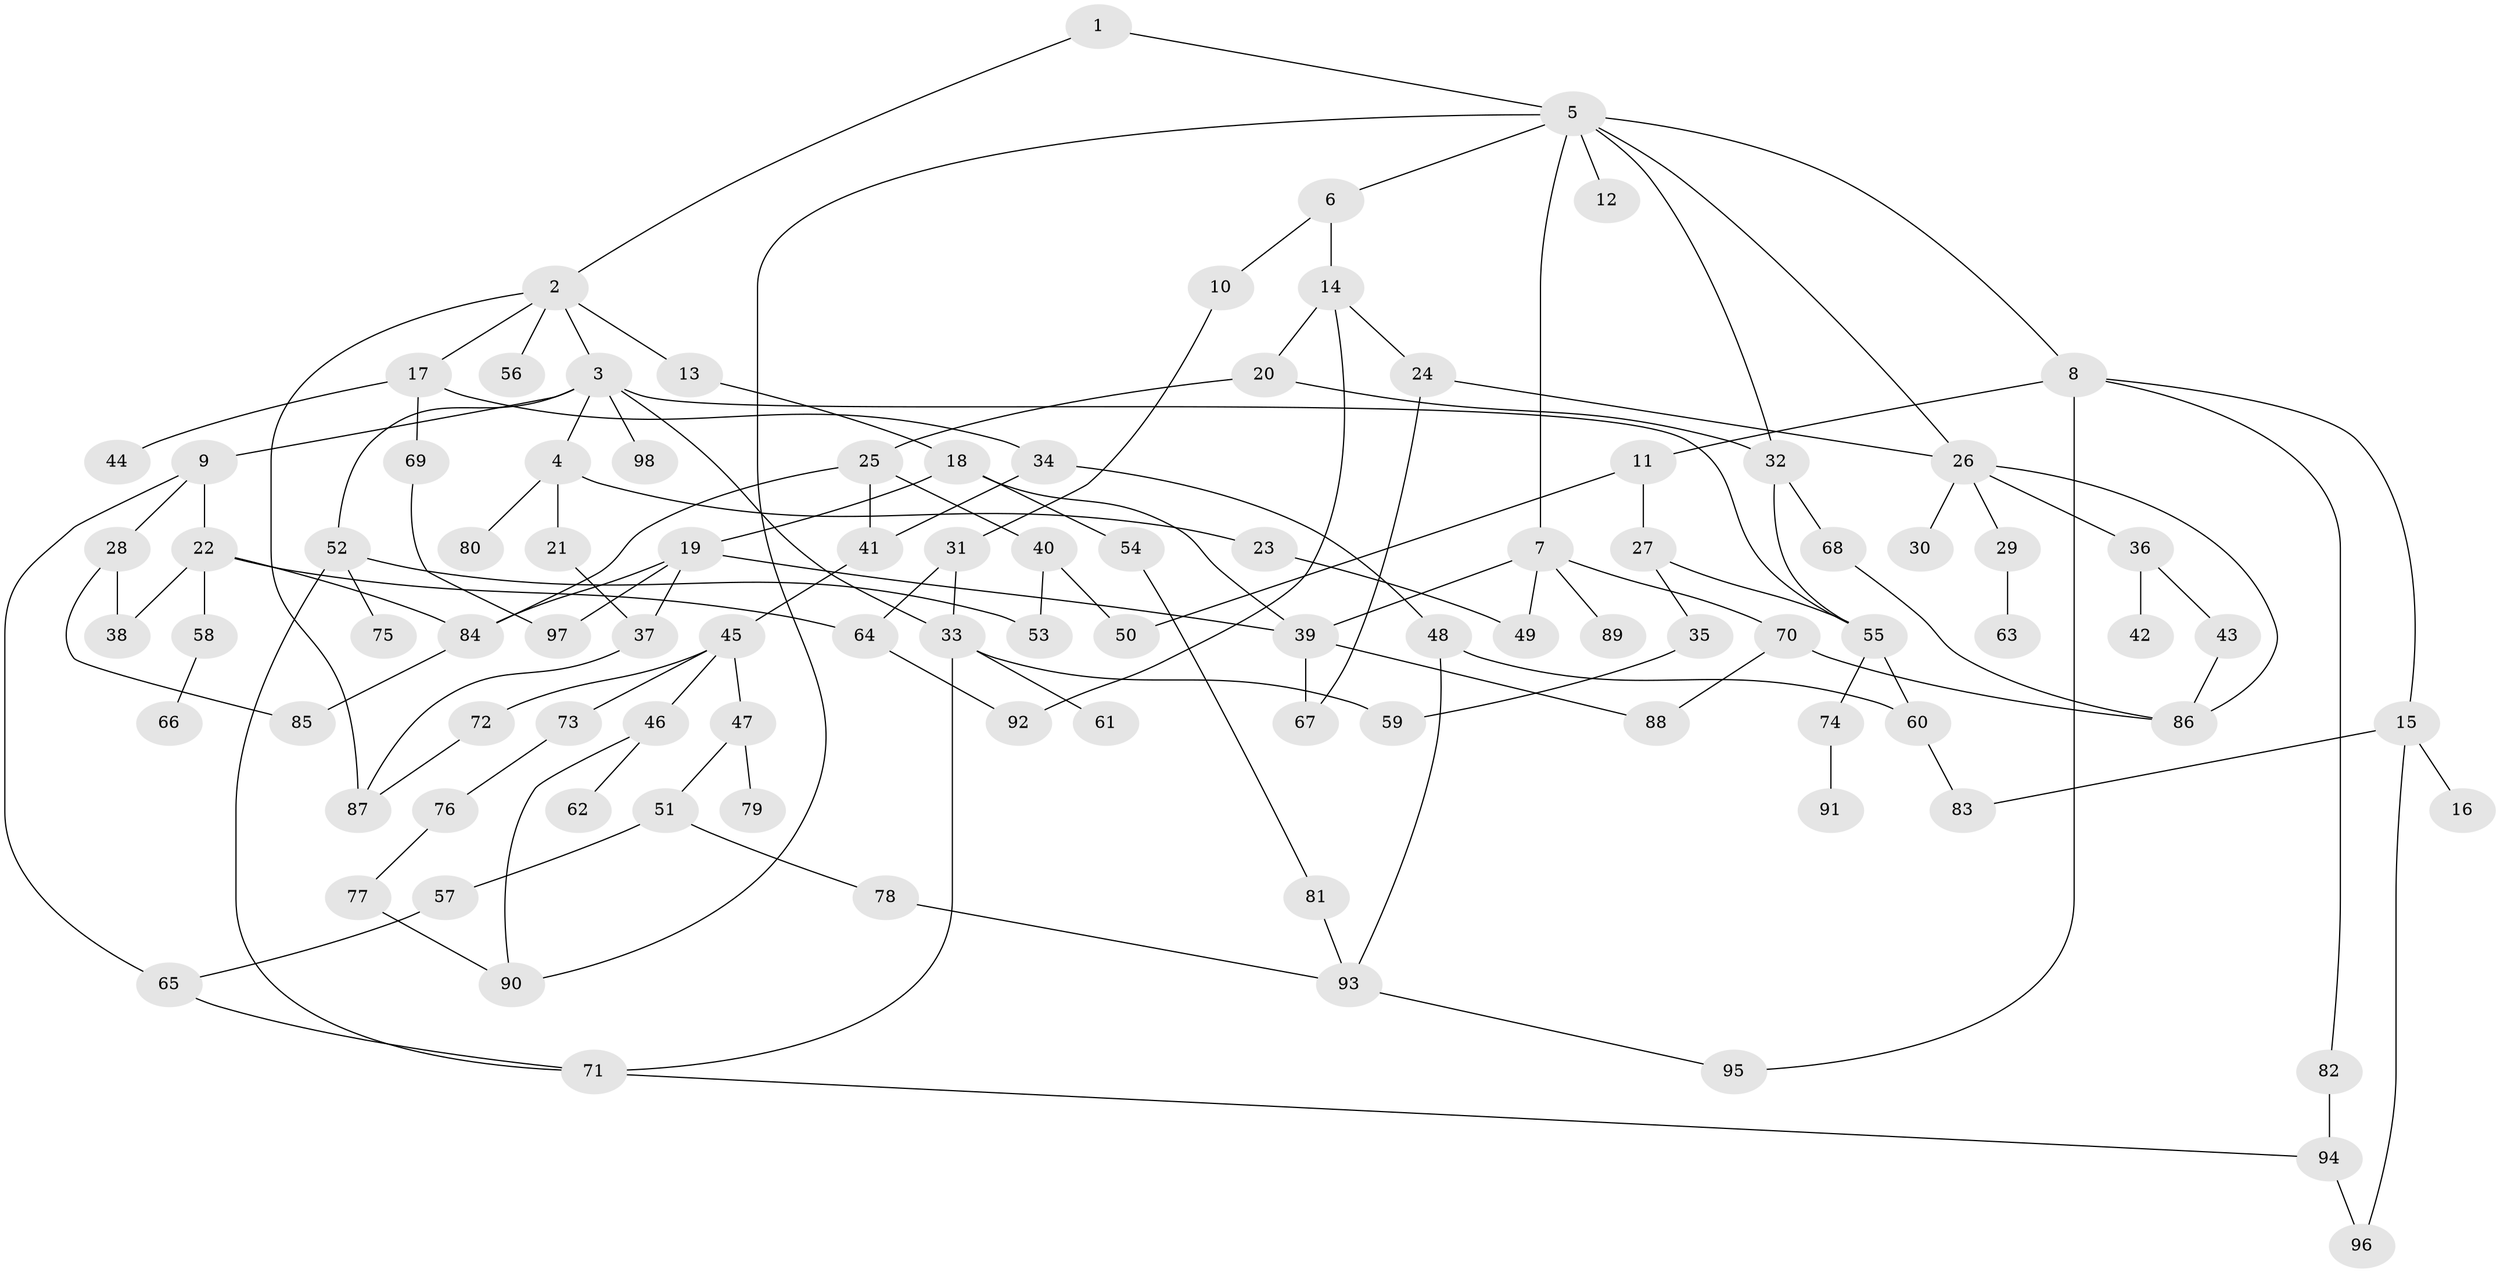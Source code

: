 // coarse degree distribution, {3: 0.1836734693877551, 5: 0.10204081632653061, 7: 0.04081632653061224, 2: 0.22448979591836735, 4: 0.22448979591836735, 8: 0.04081632653061224, 1: 0.12244897959183673, 6: 0.061224489795918366}
// Generated by graph-tools (version 1.1) at 2025/46/03/06/25 01:46:56]
// undirected, 98 vertices, 136 edges
graph export_dot {
graph [start="1"]
  node [color=gray90,style=filled];
  1;
  2;
  3;
  4;
  5;
  6;
  7;
  8;
  9;
  10;
  11;
  12;
  13;
  14;
  15;
  16;
  17;
  18;
  19;
  20;
  21;
  22;
  23;
  24;
  25;
  26;
  27;
  28;
  29;
  30;
  31;
  32;
  33;
  34;
  35;
  36;
  37;
  38;
  39;
  40;
  41;
  42;
  43;
  44;
  45;
  46;
  47;
  48;
  49;
  50;
  51;
  52;
  53;
  54;
  55;
  56;
  57;
  58;
  59;
  60;
  61;
  62;
  63;
  64;
  65;
  66;
  67;
  68;
  69;
  70;
  71;
  72;
  73;
  74;
  75;
  76;
  77;
  78;
  79;
  80;
  81;
  82;
  83;
  84;
  85;
  86;
  87;
  88;
  89;
  90;
  91;
  92;
  93;
  94;
  95;
  96;
  97;
  98;
  1 -- 2;
  1 -- 5;
  2 -- 3;
  2 -- 13;
  2 -- 17;
  2 -- 56;
  2 -- 87;
  3 -- 4;
  3 -- 9;
  3 -- 33;
  3 -- 52;
  3 -- 98;
  3 -- 55;
  4 -- 21;
  4 -- 23;
  4 -- 80;
  5 -- 6;
  5 -- 7;
  5 -- 8;
  5 -- 12;
  5 -- 32;
  5 -- 26;
  5 -- 90;
  6 -- 10;
  6 -- 14;
  7 -- 49;
  7 -- 70;
  7 -- 89;
  7 -- 39;
  8 -- 11;
  8 -- 15;
  8 -- 82;
  8 -- 95;
  9 -- 22;
  9 -- 28;
  9 -- 65;
  10 -- 31;
  11 -- 27;
  11 -- 50;
  13 -- 18;
  14 -- 20;
  14 -- 24;
  14 -- 92;
  15 -- 16;
  15 -- 96;
  15 -- 83;
  17 -- 34;
  17 -- 44;
  17 -- 69;
  18 -- 19;
  18 -- 54;
  18 -- 39;
  19 -- 39;
  19 -- 84;
  19 -- 97;
  19 -- 37;
  20 -- 25;
  20 -- 32;
  21 -- 37;
  22 -- 38;
  22 -- 58;
  22 -- 64;
  22 -- 84;
  23 -- 49;
  24 -- 26;
  24 -- 67;
  25 -- 40;
  25 -- 84;
  25 -- 41;
  26 -- 29;
  26 -- 30;
  26 -- 36;
  26 -- 86;
  27 -- 35;
  27 -- 55;
  28 -- 38;
  28 -- 85;
  29 -- 63;
  31 -- 64;
  31 -- 33;
  32 -- 68;
  32 -- 55;
  33 -- 61;
  33 -- 71;
  33 -- 59;
  34 -- 41;
  34 -- 48;
  35 -- 59;
  36 -- 42;
  36 -- 43;
  37 -- 87;
  39 -- 67;
  39 -- 88;
  40 -- 50;
  40 -- 53;
  41 -- 45;
  43 -- 86;
  45 -- 46;
  45 -- 47;
  45 -- 72;
  45 -- 73;
  46 -- 62;
  46 -- 90;
  47 -- 51;
  47 -- 79;
  48 -- 93;
  48 -- 60;
  51 -- 57;
  51 -- 78;
  52 -- 53;
  52 -- 71;
  52 -- 75;
  54 -- 81;
  55 -- 60;
  55 -- 74;
  57 -- 65;
  58 -- 66;
  60 -- 83;
  64 -- 92;
  65 -- 71;
  68 -- 86;
  69 -- 97;
  70 -- 86;
  70 -- 88;
  71 -- 94;
  72 -- 87;
  73 -- 76;
  74 -- 91;
  76 -- 77;
  77 -- 90;
  78 -- 93;
  81 -- 93;
  82 -- 94;
  84 -- 85;
  93 -- 95;
  94 -- 96;
}
